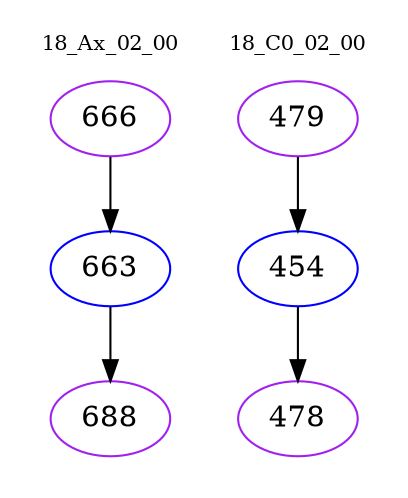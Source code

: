 digraph{
subgraph cluster_0 {
color = white
label = "18_Ax_02_00";
fontsize=10;
T0_666 [label="666", color="purple"]
T0_666 -> T0_663 [color="black"]
T0_663 [label="663", color="blue"]
T0_663 -> T0_688 [color="black"]
T0_688 [label="688", color="purple"]
}
subgraph cluster_1 {
color = white
label = "18_C0_02_00";
fontsize=10;
T1_479 [label="479", color="purple"]
T1_479 -> T1_454 [color="black"]
T1_454 [label="454", color="blue"]
T1_454 -> T1_478 [color="black"]
T1_478 [label="478", color="purple"]
}
}
